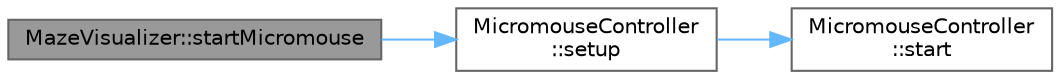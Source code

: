 digraph "MazeVisualizer::startMicromouse"
{
 // LATEX_PDF_SIZE
  bgcolor="transparent";
  edge [fontname=Helvetica,fontsize=10,labelfontname=Helvetica,labelfontsize=10];
  node [fontname=Helvetica,fontsize=10,shape=box,height=0.2,width=0.4];
  rankdir="LR";
  Node1 [id="Node000001",label="MazeVisualizer::startMicromouse",height=0.2,width=0.4,color="gray40", fillcolor="grey60", style="filled", fontcolor="black",tooltip=" "];
  Node1 -> Node2 [id="edge1_Node000001_Node000002",color="steelblue1",style="solid",tooltip=" "];
  Node2 [id="Node000002",label="MicromouseController\l::setup",height=0.2,width=0.4,color="grey40", fillcolor="white", style="filled",URL="$class_micromouse_controller.html#ad0e1d1804bbded167890bcc7d0fa60c5",tooltip=" "];
  Node2 -> Node3 [id="edge2_Node000002_Node000003",color="steelblue1",style="solid",tooltip=" "];
  Node3 [id="Node000003",label="MicromouseController\l::start",height=0.2,width=0.4,color="grey40", fillcolor="white", style="filled",URL="$class_micromouse_controller.html#a8db734e237838736915c673aff6ff238",tooltip=" "];
}
